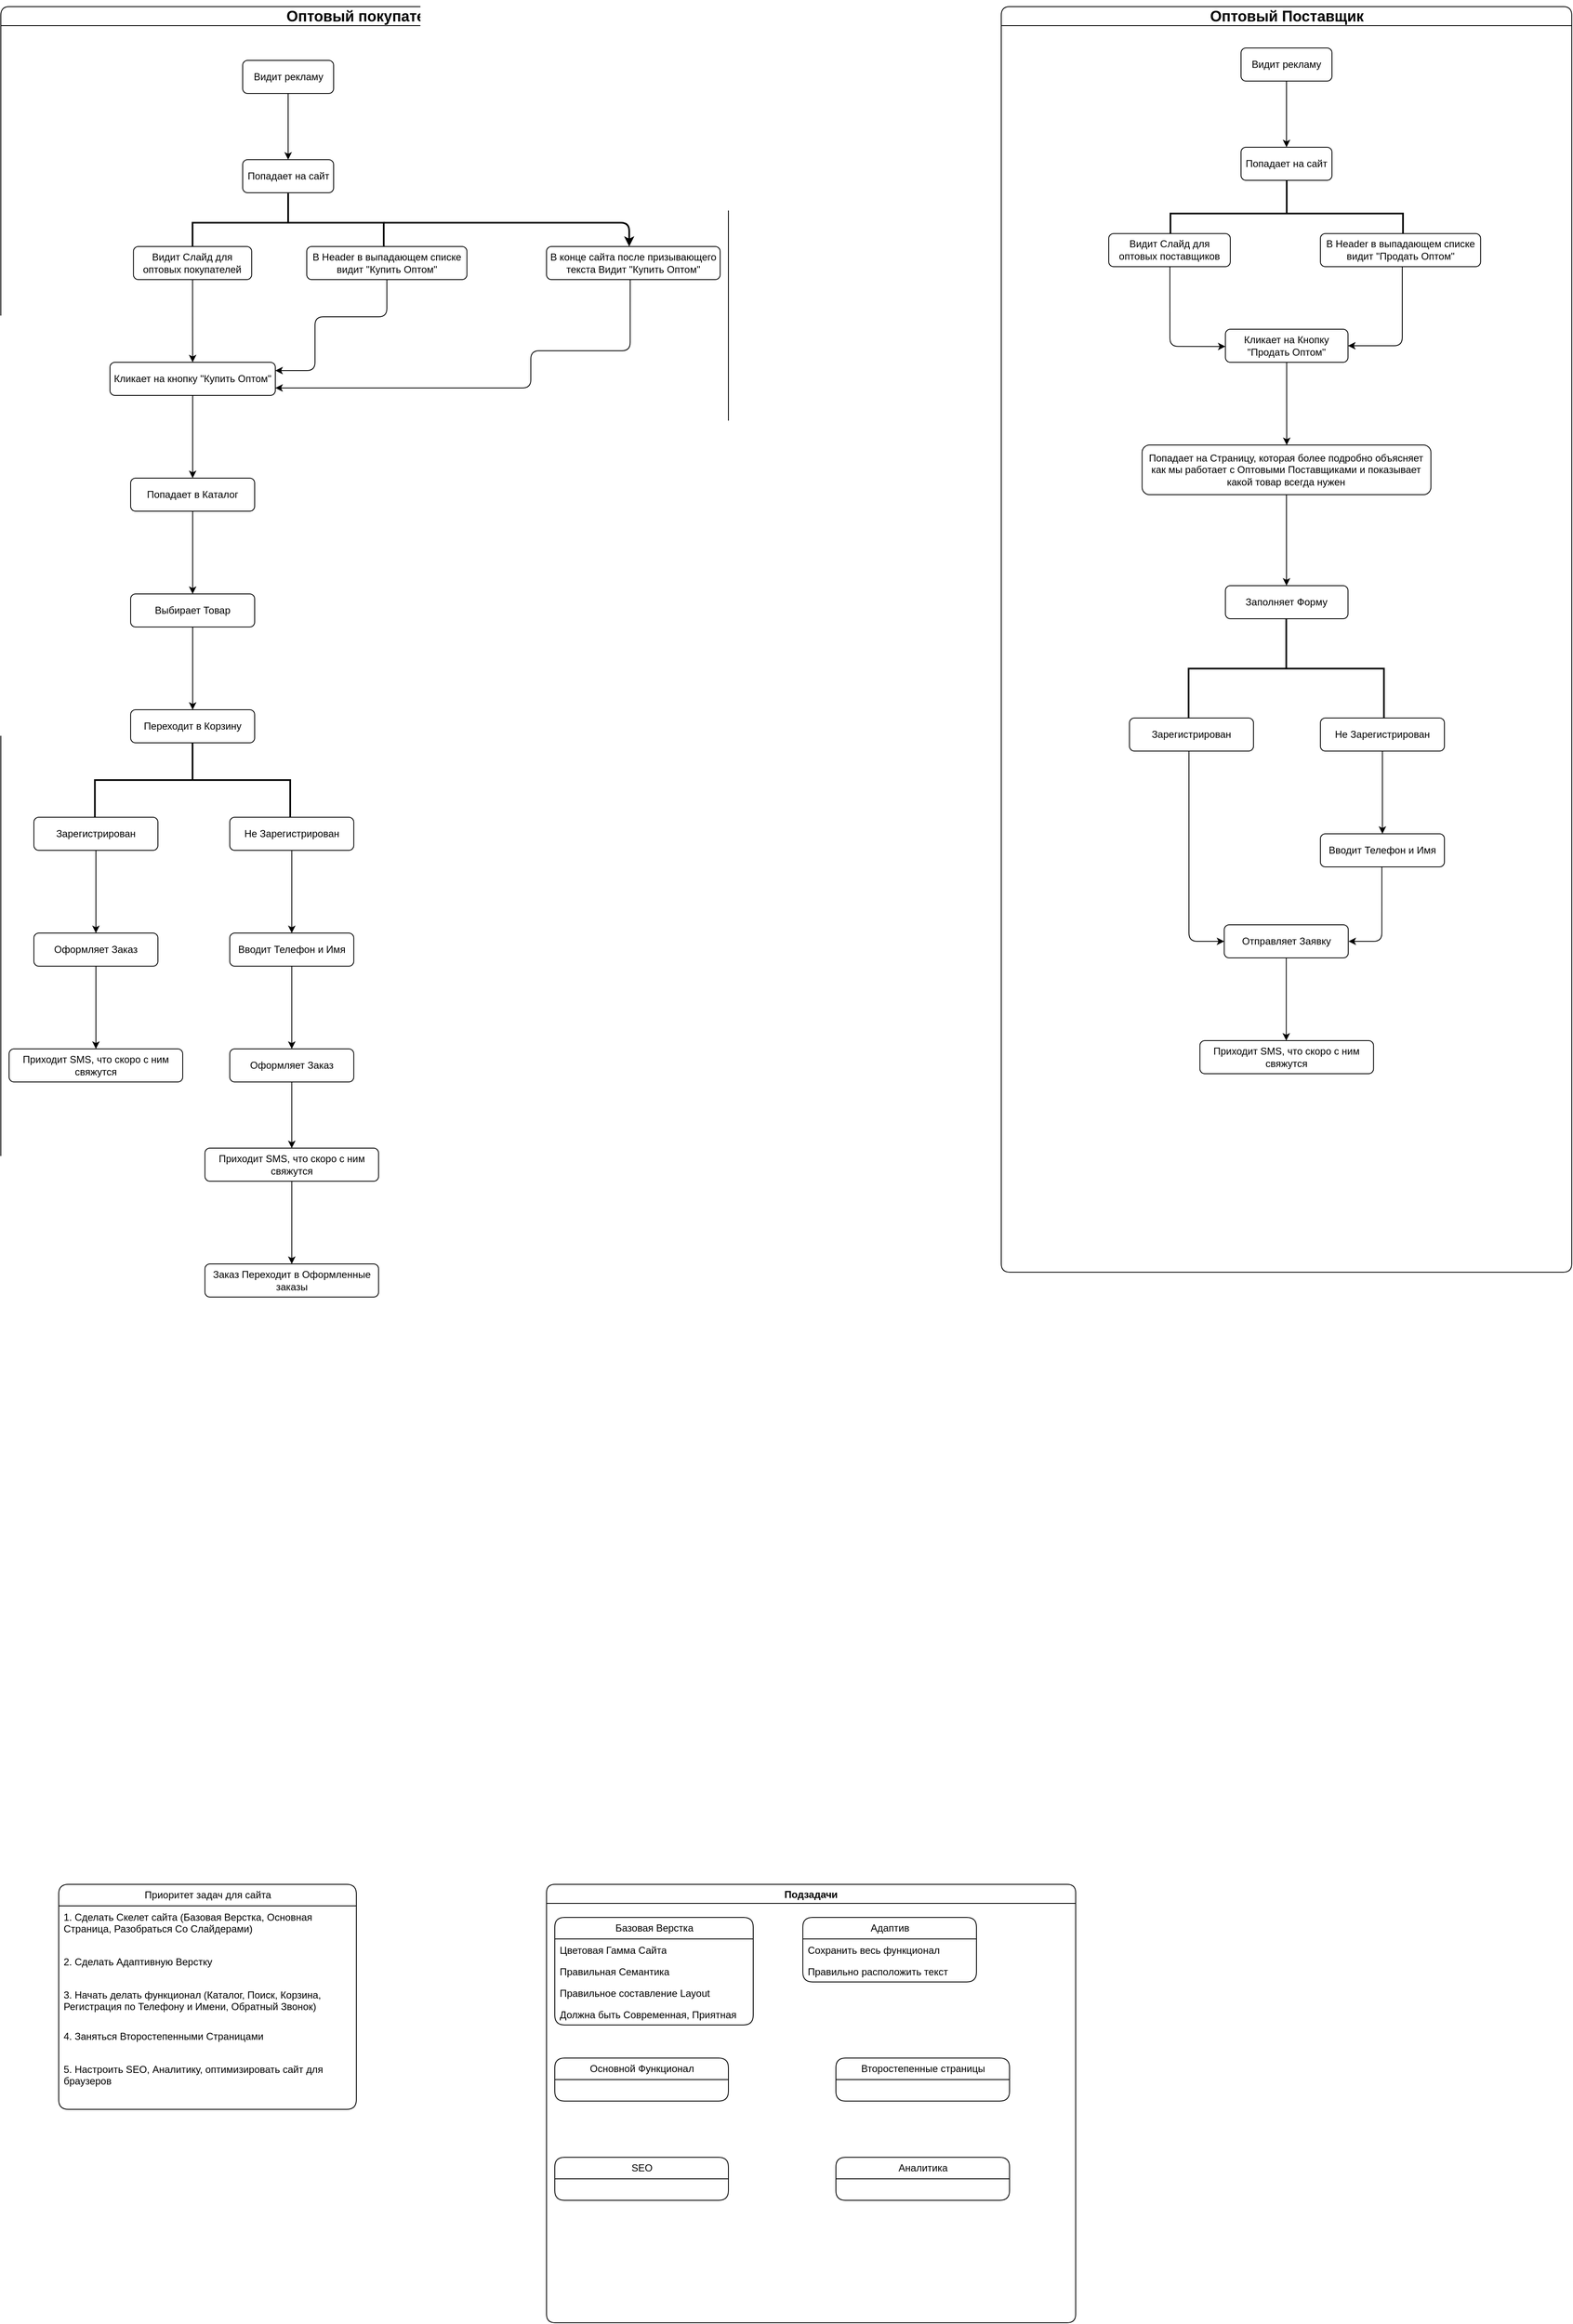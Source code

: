 <mxfile version="22.0.8" type="github">
  <diagram name="Страница — 1" id="ghhEM-y8LoZU_r0PBkdJ">
    <mxGraphModel dx="1434" dy="768" grid="1" gridSize="10" guides="1" tooltips="1" connect="1" arrows="1" fold="1" page="1" pageScale="1" pageWidth="900" pageHeight="1600" math="0" shadow="0">
      <root>
        <mxCell id="0" />
        <mxCell id="1" parent="0" />
        <mxCell id="GaQ0T8FDwDxEnOl5zq54-8" value="" style="swimlane;whiteSpace=wrap;html=1;rounded=1;" parent="1" vertex="1">
          <mxGeometry x="10" y="10" width="880" height="1730" as="geometry" />
        </mxCell>
        <mxCell id="GaQ0T8FDwDxEnOl5zq54-4" value="&lt;font style=&quot;font-size: 18px;&quot;&gt;&lt;b&gt;Оптовый покупатель&lt;/b&gt;&lt;/font&gt;" style="text;html=1;align=center;verticalAlign=middle;resizable=0;points=[];autosize=1;strokeColor=none;fillColor=none;rounded=1;" parent="GaQ0T8FDwDxEnOl5zq54-8" vertex="1">
          <mxGeometry x="335" y="-8" width="210" height="40" as="geometry" />
        </mxCell>
        <mxCell id="GaQ0T8FDwDxEnOl5zq54-11" value="" style="edgeStyle=orthogonalEdgeStyle;rounded=1;orthogonalLoop=1;jettySize=auto;html=1;" parent="GaQ0T8FDwDxEnOl5zq54-8" source="GaQ0T8FDwDxEnOl5zq54-9" target="GaQ0T8FDwDxEnOl5zq54-13" edge="1">
          <mxGeometry relative="1" as="geometry">
            <mxPoint x="347.5" y="185" as="targetPoint" />
          </mxGeometry>
        </mxCell>
        <mxCell id="GaQ0T8FDwDxEnOl5zq54-9" value="Видит рекламу" style="rounded=1;whiteSpace=wrap;html=1;" parent="GaQ0T8FDwDxEnOl5zq54-8" vertex="1">
          <mxGeometry x="292.5" y="65" width="110" height="40" as="geometry" />
        </mxCell>
        <mxCell id="GaQ0T8FDwDxEnOl5zq54-13" value="Попадает на сайт" style="rounded=1;whiteSpace=wrap;html=1;" parent="GaQ0T8FDwDxEnOl5zq54-8" vertex="1">
          <mxGeometry x="292.5" y="185" width="110" height="40" as="geometry" />
        </mxCell>
        <mxCell id="GaQ0T8FDwDxEnOl5zq54-66" style="edgeStyle=orthogonalEdgeStyle;rounded=1;orthogonalLoop=1;jettySize=auto;html=1;exitX=0.5;exitY=0;exitDx=0;exitDy=0;exitPerimeter=0;strokeWidth=2;" parent="GaQ0T8FDwDxEnOl5zq54-8" source="GaQ0T8FDwDxEnOl5zq54-20" edge="1">
          <mxGeometry relative="1" as="geometry">
            <mxPoint x="760" y="290" as="targetPoint" />
            <Array as="points">
              <mxPoint x="760" y="261" />
            </Array>
          </mxGeometry>
        </mxCell>
        <mxCell id="GaQ0T8FDwDxEnOl5zq54-20" value="" style="strokeWidth=2;html=1;shape=mxgraph.flowchart.annotation_2;align=left;labelPosition=right;pointerEvents=1;rotation=90;rounded=1;" parent="GaQ0T8FDwDxEnOl5zq54-8" vertex="1">
          <mxGeometry x="311.88" y="145.63" width="71.25" height="231.25" as="geometry" />
        </mxCell>
        <mxCell id="GaQ0T8FDwDxEnOl5zq54-24" value="" style="edgeStyle=orthogonalEdgeStyle;rounded=1;orthogonalLoop=1;jettySize=auto;html=1;" parent="GaQ0T8FDwDxEnOl5zq54-8" source="GaQ0T8FDwDxEnOl5zq54-21" edge="1">
          <mxGeometry relative="1" as="geometry">
            <mxPoint x="232" y="430" as="targetPoint" />
          </mxGeometry>
        </mxCell>
        <mxCell id="GaQ0T8FDwDxEnOl5zq54-21" value="Видит Слайд для оптовых покупателей" style="rounded=1;whiteSpace=wrap;html=1;" parent="GaQ0T8FDwDxEnOl5zq54-8" vertex="1">
          <mxGeometry x="160.38" y="290" width="143" height="40" as="geometry" />
        </mxCell>
        <mxCell id="GaQ0T8FDwDxEnOl5zq54-27" value="" style="edgeStyle=orthogonalEdgeStyle;rounded=1;orthogonalLoop=1;jettySize=auto;html=1;" parent="GaQ0T8FDwDxEnOl5zq54-8" source="GaQ0T8FDwDxEnOl5zq54-25" edge="1">
          <mxGeometry relative="1" as="geometry">
            <mxPoint x="232" y="570" as="targetPoint" />
          </mxGeometry>
        </mxCell>
        <mxCell id="GaQ0T8FDwDxEnOl5zq54-25" value="Кликает на кнопку &quot;Купить Оптом&quot;" style="rounded=1;whiteSpace=wrap;html=1;" parent="GaQ0T8FDwDxEnOl5zq54-8" vertex="1">
          <mxGeometry x="132" y="430" width="200" height="40" as="geometry" />
        </mxCell>
        <mxCell id="GaQ0T8FDwDxEnOl5zq54-30" value="" style="edgeStyle=orthogonalEdgeStyle;rounded=1;orthogonalLoop=1;jettySize=auto;html=1;" parent="GaQ0T8FDwDxEnOl5zq54-8" source="GaQ0T8FDwDxEnOl5zq54-28" edge="1">
          <mxGeometry relative="1" as="geometry">
            <mxPoint x="232" y="710" as="targetPoint" />
          </mxGeometry>
        </mxCell>
        <mxCell id="GaQ0T8FDwDxEnOl5zq54-28" value="Попадает в Каталог" style="rounded=1;whiteSpace=wrap;html=1;" parent="GaQ0T8FDwDxEnOl5zq54-8" vertex="1">
          <mxGeometry x="157" y="570" width="150" height="40" as="geometry" />
        </mxCell>
        <mxCell id="GaQ0T8FDwDxEnOl5zq54-33" value="" style="edgeStyle=orthogonalEdgeStyle;rounded=1;orthogonalLoop=1;jettySize=auto;html=1;" parent="GaQ0T8FDwDxEnOl5zq54-8" source="GaQ0T8FDwDxEnOl5zq54-31" edge="1">
          <mxGeometry relative="1" as="geometry">
            <mxPoint x="232" y="850" as="targetPoint" />
          </mxGeometry>
        </mxCell>
        <mxCell id="GaQ0T8FDwDxEnOl5zq54-31" value="Выбирает Товар" style="rounded=1;whiteSpace=wrap;html=1;" parent="GaQ0T8FDwDxEnOl5zq54-8" vertex="1">
          <mxGeometry x="157" y="710" width="150" height="40" as="geometry" />
        </mxCell>
        <mxCell id="GaQ0T8FDwDxEnOl5zq54-34" value="Переходит в Корзину" style="rounded=1;whiteSpace=wrap;html=1;" parent="GaQ0T8FDwDxEnOl5zq54-8" vertex="1">
          <mxGeometry x="157" y="850" width="150" height="40" as="geometry" />
        </mxCell>
        <mxCell id="GaQ0T8FDwDxEnOl5zq54-37" value="" style="strokeWidth=2;html=1;shape=mxgraph.flowchart.annotation_2;align=left;labelPosition=right;pointerEvents=1;rounded=1;rotation=90;" parent="GaQ0T8FDwDxEnOl5zq54-8" vertex="1">
          <mxGeometry x="186.88" y="816.88" width="90" height="236.25" as="geometry" />
        </mxCell>
        <mxCell id="GaQ0T8FDwDxEnOl5zq54-41" value="" style="edgeStyle=orthogonalEdgeStyle;rounded=1;orthogonalLoop=1;jettySize=auto;html=1;" parent="GaQ0T8FDwDxEnOl5zq54-8" source="GaQ0T8FDwDxEnOl5zq54-38" edge="1">
          <mxGeometry relative="1" as="geometry">
            <mxPoint x="115" y="1120" as="targetPoint" />
          </mxGeometry>
        </mxCell>
        <mxCell id="GaQ0T8FDwDxEnOl5zq54-38" value="Зарегистрирован" style="rounded=1;whiteSpace=wrap;html=1;" parent="GaQ0T8FDwDxEnOl5zq54-8" vertex="1">
          <mxGeometry x="40" y="980" width="150" height="40" as="geometry" />
        </mxCell>
        <mxCell id="GaQ0T8FDwDxEnOl5zq54-47" value="" style="edgeStyle=orthogonalEdgeStyle;rounded=1;orthogonalLoop=1;jettySize=auto;html=1;" parent="GaQ0T8FDwDxEnOl5zq54-8" source="GaQ0T8FDwDxEnOl5zq54-39" edge="1">
          <mxGeometry relative="1" as="geometry">
            <mxPoint x="351.88" y="1120" as="targetPoint" />
          </mxGeometry>
        </mxCell>
        <mxCell id="GaQ0T8FDwDxEnOl5zq54-39" value="Не Зарегистрирован" style="rounded=1;whiteSpace=wrap;html=1;" parent="GaQ0T8FDwDxEnOl5zq54-8" vertex="1">
          <mxGeometry x="276.88" y="980" width="150" height="40" as="geometry" />
        </mxCell>
        <mxCell id="GaQ0T8FDwDxEnOl5zq54-44" value="" style="edgeStyle=orthogonalEdgeStyle;rounded=1;orthogonalLoop=1;jettySize=auto;html=1;" parent="GaQ0T8FDwDxEnOl5zq54-8" source="GaQ0T8FDwDxEnOl5zq54-42" edge="1">
          <mxGeometry relative="1" as="geometry">
            <mxPoint x="115" y="1260" as="targetPoint" />
          </mxGeometry>
        </mxCell>
        <mxCell id="GaQ0T8FDwDxEnOl5zq54-42" value="Оформляет Заказ" style="rounded=1;whiteSpace=wrap;html=1;" parent="GaQ0T8FDwDxEnOl5zq54-8" vertex="1">
          <mxGeometry x="40" y="1120" width="150" height="40" as="geometry" />
        </mxCell>
        <mxCell id="GaQ0T8FDwDxEnOl5zq54-45" value="Приходит SMS, что скоро с ним свяжутся" style="rounded=1;whiteSpace=wrap;html=1;" parent="GaQ0T8FDwDxEnOl5zq54-8" vertex="1">
          <mxGeometry x="10" y="1260" width="210" height="40" as="geometry" />
        </mxCell>
        <mxCell id="GaQ0T8FDwDxEnOl5zq54-55" value="" style="edgeStyle=orthogonalEdgeStyle;rounded=1;orthogonalLoop=1;jettySize=auto;html=1;" parent="GaQ0T8FDwDxEnOl5zq54-8" source="GaQ0T8FDwDxEnOl5zq54-48" target="GaQ0T8FDwDxEnOl5zq54-50" edge="1">
          <mxGeometry relative="1" as="geometry" />
        </mxCell>
        <mxCell id="GaQ0T8FDwDxEnOl5zq54-48" value="Вводит Телефон и Имя" style="rounded=1;whiteSpace=wrap;html=1;" parent="GaQ0T8FDwDxEnOl5zq54-8" vertex="1">
          <mxGeometry x="276.88" y="1120" width="150" height="40" as="geometry" />
        </mxCell>
        <mxCell id="GaQ0T8FDwDxEnOl5zq54-50" value="Оформляет Заказ" style="rounded=1;whiteSpace=wrap;html=1;" parent="GaQ0T8FDwDxEnOl5zq54-8" vertex="1">
          <mxGeometry x="276.88" y="1260" width="150" height="40" as="geometry" />
        </mxCell>
        <mxCell id="GaQ0T8FDwDxEnOl5zq54-49" value="" style="edgeStyle=orthogonalEdgeStyle;rounded=1;orthogonalLoop=1;jettySize=auto;html=1;" parent="GaQ0T8FDwDxEnOl5zq54-8" source="GaQ0T8FDwDxEnOl5zq54-50" target="GaQ0T8FDwDxEnOl5zq54-52" edge="1">
          <mxGeometry relative="1" as="geometry" />
        </mxCell>
        <mxCell id="GaQ0T8FDwDxEnOl5zq54-57" value="" style="edgeStyle=orthogonalEdgeStyle;rounded=1;orthogonalLoop=1;jettySize=auto;html=1;" parent="GaQ0T8FDwDxEnOl5zq54-8" source="GaQ0T8FDwDxEnOl5zq54-52" edge="1">
          <mxGeometry relative="1" as="geometry">
            <mxPoint x="351.88" y="1520" as="targetPoint" />
          </mxGeometry>
        </mxCell>
        <mxCell id="GaQ0T8FDwDxEnOl5zq54-52" value="Приходит SMS, что скоро с ним свяжутся" style="rounded=1;whiteSpace=wrap;html=1;" parent="GaQ0T8FDwDxEnOl5zq54-8" vertex="1">
          <mxGeometry x="246.88" y="1380" width="210" height="40" as="geometry" />
        </mxCell>
        <mxCell id="GaQ0T8FDwDxEnOl5zq54-58" value="Заказ Переходит в Оформленные заказы" style="rounded=1;whiteSpace=wrap;html=1;" parent="GaQ0T8FDwDxEnOl5zq54-8" vertex="1">
          <mxGeometry x="246.88" y="1520" width="210" height="40" as="geometry" />
        </mxCell>
        <mxCell id="GaQ0T8FDwDxEnOl5zq54-61" value="" style="edgeStyle=orthogonalEdgeStyle;rounded=1;orthogonalLoop=1;jettySize=auto;html=1;entryX=1;entryY=0.5;entryDx=0;entryDy=0;" parent="GaQ0T8FDwDxEnOl5zq54-8" edge="1">
          <mxGeometry relative="1" as="geometry">
            <mxPoint x="466.905" y="320" as="sourcePoint" />
            <mxPoint x="332" y="440" as="targetPoint" />
            <Array as="points">
              <mxPoint x="467" y="375" />
              <mxPoint x="380" y="375" />
              <mxPoint x="380" y="440" />
            </Array>
          </mxGeometry>
        </mxCell>
        <mxCell id="GaQ0T8FDwDxEnOl5zq54-59" value="В Header в выпадающем списке видит &quot;Купить Оптом&quot;" style="rounded=1;whiteSpace=wrap;html=1;" parent="GaQ0T8FDwDxEnOl5zq54-8" vertex="1">
          <mxGeometry x="370" y="290" width="193.75" height="40" as="geometry" />
        </mxCell>
        <mxCell id="GaQ0T8FDwDxEnOl5zq54-69" value="" style="edgeStyle=orthogonalEdgeStyle;rounded=1;orthogonalLoop=1;jettySize=auto;html=1;entryX=0.996;entryY=0.624;entryDx=0;entryDy=0;entryPerimeter=0;exitX=0.482;exitY=0.945;exitDx=0;exitDy=0;exitPerimeter=0;" parent="GaQ0T8FDwDxEnOl5zq54-8" source="GaQ0T8FDwDxEnOl5zq54-67" edge="1">
          <mxGeometry relative="1" as="geometry">
            <mxPoint x="765.8" y="336" as="sourcePoint" />
            <mxPoint x="332.0" y="460.96" as="targetPoint" />
            <Array as="points">
              <mxPoint x="761" y="416" />
              <mxPoint x="641" y="416" />
              <mxPoint x="641" y="461" />
            </Array>
          </mxGeometry>
        </mxCell>
        <mxCell id="GaQ0T8FDwDxEnOl5zq54-67" value="В конце сайта после призывающего текста Видит &quot;Купить Оптом&quot;" style="rounded=1;whiteSpace=wrap;html=1;" parent="GaQ0T8FDwDxEnOl5zq54-8" vertex="1">
          <mxGeometry x="660" y="290" width="210" height="40" as="geometry" />
        </mxCell>
        <mxCell id="GaQ0T8FDwDxEnOl5zq54-71" value="" style="swimlane;rounded=1;startSize=23;fontSize=18;" parent="1" vertex="1">
          <mxGeometry x="1220" y="10" width="690" height="1530" as="geometry" />
        </mxCell>
        <mxCell id="GaQ0T8FDwDxEnOl5zq54-72" value="&lt;font style=&quot;font-size: 18px;&quot;&gt;&lt;b&gt;Оптовый Поставщик&lt;/b&gt;&lt;/font&gt;" style="text;html=1;align=center;verticalAlign=middle;resizable=0;points=[];autosize=1;strokeColor=none;fillColor=none;" parent="GaQ0T8FDwDxEnOl5zq54-71" vertex="1">
          <mxGeometry x="240" y="-8" width="210" height="40" as="geometry" />
        </mxCell>
        <mxCell id="GaQ0T8FDwDxEnOl5zq54-74" value="Видит рекламу" style="rounded=1;whiteSpace=wrap;html=1;" parent="GaQ0T8FDwDxEnOl5zq54-71" vertex="1">
          <mxGeometry x="290" y="50" width="110" height="40" as="geometry" />
        </mxCell>
        <mxCell id="GaQ0T8FDwDxEnOl5zq54-75" value="Попадает на сайт" style="rounded=1;whiteSpace=wrap;html=1;" parent="GaQ0T8FDwDxEnOl5zq54-71" vertex="1">
          <mxGeometry x="290" y="170" width="110" height="40" as="geometry" />
        </mxCell>
        <mxCell id="GaQ0T8FDwDxEnOl5zq54-73" value="" style="edgeStyle=orthogonalEdgeStyle;rounded=1;orthogonalLoop=1;jettySize=auto;html=1;" parent="GaQ0T8FDwDxEnOl5zq54-71" source="GaQ0T8FDwDxEnOl5zq54-74" target="GaQ0T8FDwDxEnOl5zq54-75" edge="1">
          <mxGeometry relative="1" as="geometry">
            <mxPoint x="345" y="170" as="targetPoint" />
          </mxGeometry>
        </mxCell>
        <mxCell id="GaQ0T8FDwDxEnOl5zq54-76" value="" style="strokeWidth=2;html=1;shape=mxgraph.flowchart.annotation_2;align=left;labelPosition=right;pointerEvents=1;rotation=90;rounded=1;" parent="GaQ0T8FDwDxEnOl5zq54-71" vertex="1">
          <mxGeometry x="305.07" y="109.56" width="80.37" height="281.25" as="geometry" />
        </mxCell>
        <mxCell id="GaQ0T8FDwDxEnOl5zq54-82" value="" style="edgeStyle=orthogonalEdgeStyle;rounded=1;orthogonalLoop=1;jettySize=auto;html=1;entryX=-0.009;entryY=0.521;entryDx=0;entryDy=0;entryPerimeter=0;" parent="GaQ0T8FDwDxEnOl5zq54-71" edge="1">
          <mxGeometry relative="1" as="geometry">
            <mxPoint x="203.96" y="305.37" as="sourcePoint" />
            <mxPoint x="271.126" y="410.84" as="targetPoint" />
            <Array as="points">
              <mxPoint x="204.33" y="411" />
            </Array>
          </mxGeometry>
        </mxCell>
        <mxCell id="GaQ0T8FDwDxEnOl5zq54-77" value="Видит Слайд для оптовых поставщиков" style="rounded=1;whiteSpace=wrap;html=1;" parent="GaQ0T8FDwDxEnOl5zq54-71" vertex="1">
          <mxGeometry x="130" y="274.37" width="147" height="40" as="geometry" />
        </mxCell>
        <mxCell id="GaQ0T8FDwDxEnOl5zq54-87" value="" style="edgeStyle=orthogonalEdgeStyle;rounded=1;orthogonalLoop=1;jettySize=auto;html=1;entryX=1;entryY=0.5;entryDx=0;entryDy=0;" parent="GaQ0T8FDwDxEnOl5zq54-71" target="GaQ0T8FDwDxEnOl5zq54-80" edge="1">
          <mxGeometry relative="1" as="geometry">
            <mxPoint x="485" y="314.37" as="sourcePoint" />
            <mxPoint x="405" y="410" as="targetPoint" />
            <Array as="points">
              <mxPoint x="485" y="410" />
            </Array>
          </mxGeometry>
        </mxCell>
        <mxCell id="GaQ0T8FDwDxEnOl5zq54-78" value="В Header в выпадающем списке видит &quot;Продать Оптом&quot;" style="rounded=1;whiteSpace=wrap;html=1;" parent="GaQ0T8FDwDxEnOl5zq54-71" vertex="1">
          <mxGeometry x="386" y="274.37" width="193.75" height="40" as="geometry" />
        </mxCell>
        <mxCell id="GaQ0T8FDwDxEnOl5zq54-89" value="" style="edgeStyle=orthogonalEdgeStyle;rounded=1;orthogonalLoop=1;jettySize=auto;html=1;" parent="GaQ0T8FDwDxEnOl5zq54-71" source="GaQ0T8FDwDxEnOl5zq54-80" edge="1">
          <mxGeometry relative="1" as="geometry">
            <mxPoint x="345.25" y="530" as="targetPoint" />
            <Array as="points">
              <mxPoint x="345" y="480" />
              <mxPoint x="345" y="480" />
            </Array>
          </mxGeometry>
        </mxCell>
        <mxCell id="GaQ0T8FDwDxEnOl5zq54-80" value="Кликает на Кнопку &quot;Продать Оптом&quot;" style="rounded=1;whiteSpace=wrap;html=1;" parent="GaQ0T8FDwDxEnOl5zq54-71" vertex="1">
          <mxGeometry x="271.13" y="390" width="148.24" height="40" as="geometry" />
        </mxCell>
        <mxCell id="GaQ0T8FDwDxEnOl5zq54-93" value="" style="edgeStyle=orthogonalEdgeStyle;rounded=1;orthogonalLoop=1;jettySize=auto;html=1;" parent="GaQ0T8FDwDxEnOl5zq54-71" source="GaQ0T8FDwDxEnOl5zq54-90" edge="1">
          <mxGeometry relative="1" as="geometry">
            <mxPoint x="344.995" y="700" as="targetPoint" />
          </mxGeometry>
        </mxCell>
        <mxCell id="GaQ0T8FDwDxEnOl5zq54-90" value="Попадает на Страницу, которая более подробно объясняет как мы работает с Оптовыми Поставщиками и показывает какой товар всегда нужен" style="rounded=1;whiteSpace=wrap;html=1;" parent="GaQ0T8FDwDxEnOl5zq54-71" vertex="1">
          <mxGeometry x="170.34" y="530" width="349.31" height="60" as="geometry" />
        </mxCell>
        <mxCell id="GaQ0T8FDwDxEnOl5zq54-94" value="Заполняет Форму" style="rounded=1;whiteSpace=wrap;html=1;" parent="GaQ0T8FDwDxEnOl5zq54-71" vertex="1">
          <mxGeometry x="271.13" y="700" width="148.24" height="40" as="geometry" />
        </mxCell>
        <mxCell id="GaQ0T8FDwDxEnOl5zq54-101" value="" style="strokeWidth=2;html=1;shape=mxgraph.flowchart.annotation_2;align=left;labelPosition=right;pointerEvents=1;rounded=1;rotation=90;" parent="GaQ0T8FDwDxEnOl5zq54-71" vertex="1">
          <mxGeometry x="284.55" y="682.15" width="120.3" height="236.25" as="geometry" />
        </mxCell>
        <mxCell id="GaQ0T8FDwDxEnOl5zq54-108" value="" style="edgeStyle=orthogonalEdgeStyle;rounded=1;orthogonalLoop=1;jettySize=auto;html=1;entryX=0;entryY=0.5;entryDx=0;entryDy=0;" parent="GaQ0T8FDwDxEnOl5zq54-71" target="GaQ0T8FDwDxEnOl5zq54-109" edge="1">
          <mxGeometry relative="1" as="geometry">
            <mxPoint x="226.999" y="900" as="sourcePoint" />
            <mxPoint x="316.67" y="1130" as="targetPoint" />
            <Array as="points">
              <mxPoint x="227" y="1130" />
            </Array>
          </mxGeometry>
        </mxCell>
        <mxCell id="GaQ0T8FDwDxEnOl5zq54-102" value="Зарегистрирован" style="rounded=1;whiteSpace=wrap;html=1;" parent="GaQ0T8FDwDxEnOl5zq54-71" vertex="1">
          <mxGeometry x="155.07" y="860" width="150" height="40" as="geometry" />
        </mxCell>
        <mxCell id="GaQ0T8FDwDxEnOl5zq54-105" value="" style="edgeStyle=orthogonalEdgeStyle;rounded=1;orthogonalLoop=1;jettySize=auto;html=1;" parent="GaQ0T8FDwDxEnOl5zq54-71" source="GaQ0T8FDwDxEnOl5zq54-103" edge="1">
          <mxGeometry relative="1" as="geometry">
            <mxPoint x="461" y="1000" as="targetPoint" />
          </mxGeometry>
        </mxCell>
        <mxCell id="GaQ0T8FDwDxEnOl5zq54-103" value="Не Зарегистрирован" style="rounded=1;whiteSpace=wrap;html=1;" parent="GaQ0T8FDwDxEnOl5zq54-71" vertex="1">
          <mxGeometry x="386.0" y="860" width="150" height="40" as="geometry" />
        </mxCell>
        <mxCell id="GaQ0T8FDwDxEnOl5zq54-115" value="" style="edgeStyle=orthogonalEdgeStyle;rounded=1;orthogonalLoop=1;jettySize=auto;html=1;" parent="GaQ0T8FDwDxEnOl5zq54-71" edge="1">
          <mxGeometry relative="1" as="geometry">
            <mxPoint x="460.334" y="1030" as="sourcePoint" />
            <mxPoint x="420" y="1130" as="targetPoint" />
            <Array as="points">
              <mxPoint x="460" y="1130" />
            </Array>
          </mxGeometry>
        </mxCell>
        <mxCell id="GaQ0T8FDwDxEnOl5zq54-106" value="Вводит Телефон и Имя" style="rounded=1;whiteSpace=wrap;html=1;" parent="GaQ0T8FDwDxEnOl5zq54-71" vertex="1">
          <mxGeometry x="386" y="1000" width="150" height="40" as="geometry" />
        </mxCell>
        <mxCell id="GaQ0T8FDwDxEnOl5zq54-118" value="" style="edgeStyle=orthogonalEdgeStyle;rounded=1;orthogonalLoop=1;jettySize=auto;html=1;" parent="GaQ0T8FDwDxEnOl5zq54-71" source="GaQ0T8FDwDxEnOl5zq54-109" edge="1">
          <mxGeometry relative="1" as="geometry">
            <mxPoint x="344.7" y="1250" as="targetPoint" />
          </mxGeometry>
        </mxCell>
        <mxCell id="GaQ0T8FDwDxEnOl5zq54-109" value="Отправляет Заявку" style="rounded=1;whiteSpace=wrap;html=1;" parent="GaQ0T8FDwDxEnOl5zq54-71" vertex="1">
          <mxGeometry x="269.7" y="1110" width="150" height="40" as="geometry" />
        </mxCell>
        <mxCell id="GaQ0T8FDwDxEnOl5zq54-119" value="Приходит SMS, что скоро с ним свяжутся" style="rounded=1;whiteSpace=wrap;html=1;" parent="GaQ0T8FDwDxEnOl5zq54-71" vertex="1">
          <mxGeometry x="240.26" y="1250" width="210" height="40" as="geometry" />
        </mxCell>
        <mxCell id="GaQ0T8FDwDxEnOl5zq54-121" value="Приоритет задач для сайта" style="swimlane;fontStyle=0;childLayout=stackLayout;horizontal=1;startSize=26;fillColor=none;horizontalStack=0;resizeParent=1;resizeParentMax=0;resizeLast=0;collapsible=1;marginBottom=0;html=1;rounded=1;" parent="1" vertex="1">
          <mxGeometry x="80" y="2280" width="360" height="272" as="geometry" />
        </mxCell>
        <mxCell id="GaQ0T8FDwDxEnOl5zq54-122" value="1. Cделать Скелет сайта (Базовая Верстка, Основная Страница, Разобраться Со Слайдерами)" style="text;strokeColor=none;fillColor=none;align=left;verticalAlign=top;spacingLeft=4;spacingRight=4;overflow=hidden;rotatable=0;points=[[0,0.5],[1,0.5]];portConstraint=eastwest;whiteSpace=wrap;html=1;" parent="GaQ0T8FDwDxEnOl5zq54-121" vertex="1">
          <mxGeometry y="26" width="360" height="54" as="geometry" />
        </mxCell>
        <mxCell id="GaQ0T8FDwDxEnOl5zq54-125" value="2. Сделать Адаптивную Верстку" style="text;strokeColor=none;fillColor=none;align=left;verticalAlign=top;spacingLeft=4;spacingRight=4;overflow=hidden;rotatable=0;points=[[0,0.5],[1,0.5]];portConstraint=eastwest;whiteSpace=wrap;html=1;" parent="GaQ0T8FDwDxEnOl5zq54-121" vertex="1">
          <mxGeometry y="80" width="360" height="40" as="geometry" />
        </mxCell>
        <mxCell id="GaQ0T8FDwDxEnOl5zq54-123" value="3. Начать делать функционал (Каталог, Поиск, Корзина, Регистрация по Телефону и Имени, Обратный Звонок)" style="text;strokeColor=none;fillColor=none;align=left;verticalAlign=top;spacingLeft=4;spacingRight=4;overflow=hidden;rotatable=0;points=[[0,0.5],[1,0.5]];portConstraint=eastwest;whiteSpace=wrap;html=1;" parent="GaQ0T8FDwDxEnOl5zq54-121" vertex="1">
          <mxGeometry y="120" width="360" height="50" as="geometry" />
        </mxCell>
        <mxCell id="GaQ0T8FDwDxEnOl5zq54-124" value="4. Заняться Второстепенными Страницами" style="text;strokeColor=none;fillColor=none;align=left;verticalAlign=top;spacingLeft=4;spacingRight=4;overflow=hidden;rotatable=0;points=[[0,0.5],[1,0.5]];portConstraint=eastwest;whiteSpace=wrap;html=1;" parent="GaQ0T8FDwDxEnOl5zq54-121" vertex="1">
          <mxGeometry y="170" width="360" height="40" as="geometry" />
        </mxCell>
        <mxCell id="GaQ0T8FDwDxEnOl5zq54-126" value="5. Настроить SEO, Аналитику, оптимизировать сайт для браузеров" style="text;strokeColor=none;fillColor=none;align=left;verticalAlign=top;spacingLeft=4;spacingRight=4;overflow=hidden;rotatable=0;points=[[0,0.5],[1,0.5]];portConstraint=eastwest;whiteSpace=wrap;html=1;" parent="GaQ0T8FDwDxEnOl5zq54-121" vertex="1">
          <mxGeometry y="210" width="360" height="62" as="geometry" />
        </mxCell>
        <mxCell id="GaQ0T8FDwDxEnOl5zq54-128" value="Подзадачи" style="swimlane;rounded=1;" parent="1" vertex="1">
          <mxGeometry x="670" y="2280" width="640" height="530" as="geometry" />
        </mxCell>
        <mxCell id="GaQ0T8FDwDxEnOl5zq54-131" value="Базовая Верстка" style="swimlane;fontStyle=0;childLayout=stackLayout;horizontal=1;startSize=26;fillColor=none;horizontalStack=0;resizeParent=1;resizeParentMax=0;resizeLast=0;collapsible=1;marginBottom=0;html=1;rounded=1;" parent="GaQ0T8FDwDxEnOl5zq54-128" vertex="1">
          <mxGeometry x="10" y="40" width="240" height="130" as="geometry" />
        </mxCell>
        <mxCell id="GaQ0T8FDwDxEnOl5zq54-132" value="Цветовая Гамма Сайта" style="text;strokeColor=none;fillColor=none;align=left;verticalAlign=top;spacingLeft=4;spacingRight=4;overflow=hidden;rotatable=0;points=[[0,0.5],[1,0.5]];portConstraint=eastwest;whiteSpace=wrap;html=1;" parent="GaQ0T8FDwDxEnOl5zq54-131" vertex="1">
          <mxGeometry y="26" width="240" height="26" as="geometry" />
        </mxCell>
        <mxCell id="GaQ0T8FDwDxEnOl5zq54-133" value="Правильная Семантика" style="text;strokeColor=none;fillColor=none;align=left;verticalAlign=top;spacingLeft=4;spacingRight=4;overflow=hidden;rotatable=0;points=[[0,0.5],[1,0.5]];portConstraint=eastwest;whiteSpace=wrap;html=1;" parent="GaQ0T8FDwDxEnOl5zq54-131" vertex="1">
          <mxGeometry y="52" width="240" height="26" as="geometry" />
        </mxCell>
        <mxCell id="GaQ0T8FDwDxEnOl5zq54-135" value="Правильное составление Layout" style="text;strokeColor=none;fillColor=none;align=left;verticalAlign=top;spacingLeft=4;spacingRight=4;overflow=hidden;rotatable=0;points=[[0,0.5],[1,0.5]];portConstraint=eastwest;whiteSpace=wrap;html=1;" parent="GaQ0T8FDwDxEnOl5zq54-131" vertex="1">
          <mxGeometry y="78" width="240" height="26" as="geometry" />
        </mxCell>
        <mxCell id="GaQ0T8FDwDxEnOl5zq54-134" value="Должна быть Современная, Приятная" style="text;strokeColor=none;fillColor=none;align=left;verticalAlign=top;spacingLeft=4;spacingRight=4;overflow=hidden;rotatable=0;points=[[0,0.5],[1,0.5]];portConstraint=eastwest;whiteSpace=wrap;html=1;" parent="GaQ0T8FDwDxEnOl5zq54-131" vertex="1">
          <mxGeometry y="104" width="240" height="26" as="geometry" />
        </mxCell>
        <mxCell id="GaQ0T8FDwDxEnOl5zq54-136" value="Адаптив" style="swimlane;fontStyle=0;childLayout=stackLayout;horizontal=1;startSize=26;fillColor=none;horizontalStack=0;resizeParent=1;resizeParentMax=0;resizeLast=0;collapsible=1;marginBottom=0;html=1;rounded=1;" parent="GaQ0T8FDwDxEnOl5zq54-128" vertex="1">
          <mxGeometry x="310" y="40" width="210" height="78" as="geometry" />
        </mxCell>
        <mxCell id="GaQ0T8FDwDxEnOl5zq54-137" value="Сохранить весь функционал" style="text;strokeColor=none;fillColor=none;align=left;verticalAlign=top;spacingLeft=4;spacingRight=4;overflow=hidden;rotatable=0;points=[[0,0.5],[1,0.5]];portConstraint=eastwest;whiteSpace=wrap;html=1;" parent="GaQ0T8FDwDxEnOl5zq54-136" vertex="1">
          <mxGeometry y="26" width="210" height="26" as="geometry" />
        </mxCell>
        <mxCell id="GaQ0T8FDwDxEnOl5zq54-138" value="Правильно расположить текст" style="text;strokeColor=none;fillColor=none;align=left;verticalAlign=top;spacingLeft=4;spacingRight=4;overflow=hidden;rotatable=0;points=[[0,0.5],[1,0.5]];portConstraint=eastwest;whiteSpace=wrap;html=1;" parent="GaQ0T8FDwDxEnOl5zq54-136" vertex="1">
          <mxGeometry y="52" width="210" height="26" as="geometry" />
        </mxCell>
        <mxCell id="GaQ0T8FDwDxEnOl5zq54-141" value="Основной Функционал" style="swimlane;fontStyle=0;childLayout=stackLayout;horizontal=1;startSize=26;fillColor=none;horizontalStack=0;resizeParent=1;resizeParentMax=0;resizeLast=0;collapsible=1;marginBottom=0;html=1;rounded=1;" parent="GaQ0T8FDwDxEnOl5zq54-128" vertex="1">
          <mxGeometry x="10" y="210" width="210" height="52" as="geometry" />
        </mxCell>
        <mxCell id="GaQ0T8FDwDxEnOl5zq54-144" value="Второстепенные страницы" style="swimlane;fontStyle=0;childLayout=stackLayout;horizontal=1;startSize=26;fillColor=none;horizontalStack=0;resizeParent=1;resizeParentMax=0;resizeLast=0;collapsible=1;marginBottom=0;html=1;rounded=1;" parent="GaQ0T8FDwDxEnOl5zq54-128" vertex="1">
          <mxGeometry x="350" y="210" width="210" height="52" as="geometry" />
        </mxCell>
        <mxCell id="GaQ0T8FDwDxEnOl5zq54-145" value="SEO" style="swimlane;fontStyle=0;childLayout=stackLayout;horizontal=1;startSize=26;fillColor=none;horizontalStack=0;resizeParent=1;resizeParentMax=0;resizeLast=0;collapsible=1;marginBottom=0;html=1;rounded=1;" parent="GaQ0T8FDwDxEnOl5zq54-128" vertex="1">
          <mxGeometry x="10" y="330" width="210" height="52" as="geometry" />
        </mxCell>
        <mxCell id="GaQ0T8FDwDxEnOl5zq54-146" value="Аналитика" style="swimlane;fontStyle=0;childLayout=stackLayout;horizontal=1;startSize=26;fillColor=none;horizontalStack=0;resizeParent=1;resizeParentMax=0;resizeLast=0;collapsible=1;marginBottom=0;html=1;rounded=1;" parent="GaQ0T8FDwDxEnOl5zq54-128" vertex="1">
          <mxGeometry x="350" y="330" width="210" height="52" as="geometry" />
        </mxCell>
      </root>
    </mxGraphModel>
  </diagram>
</mxfile>
